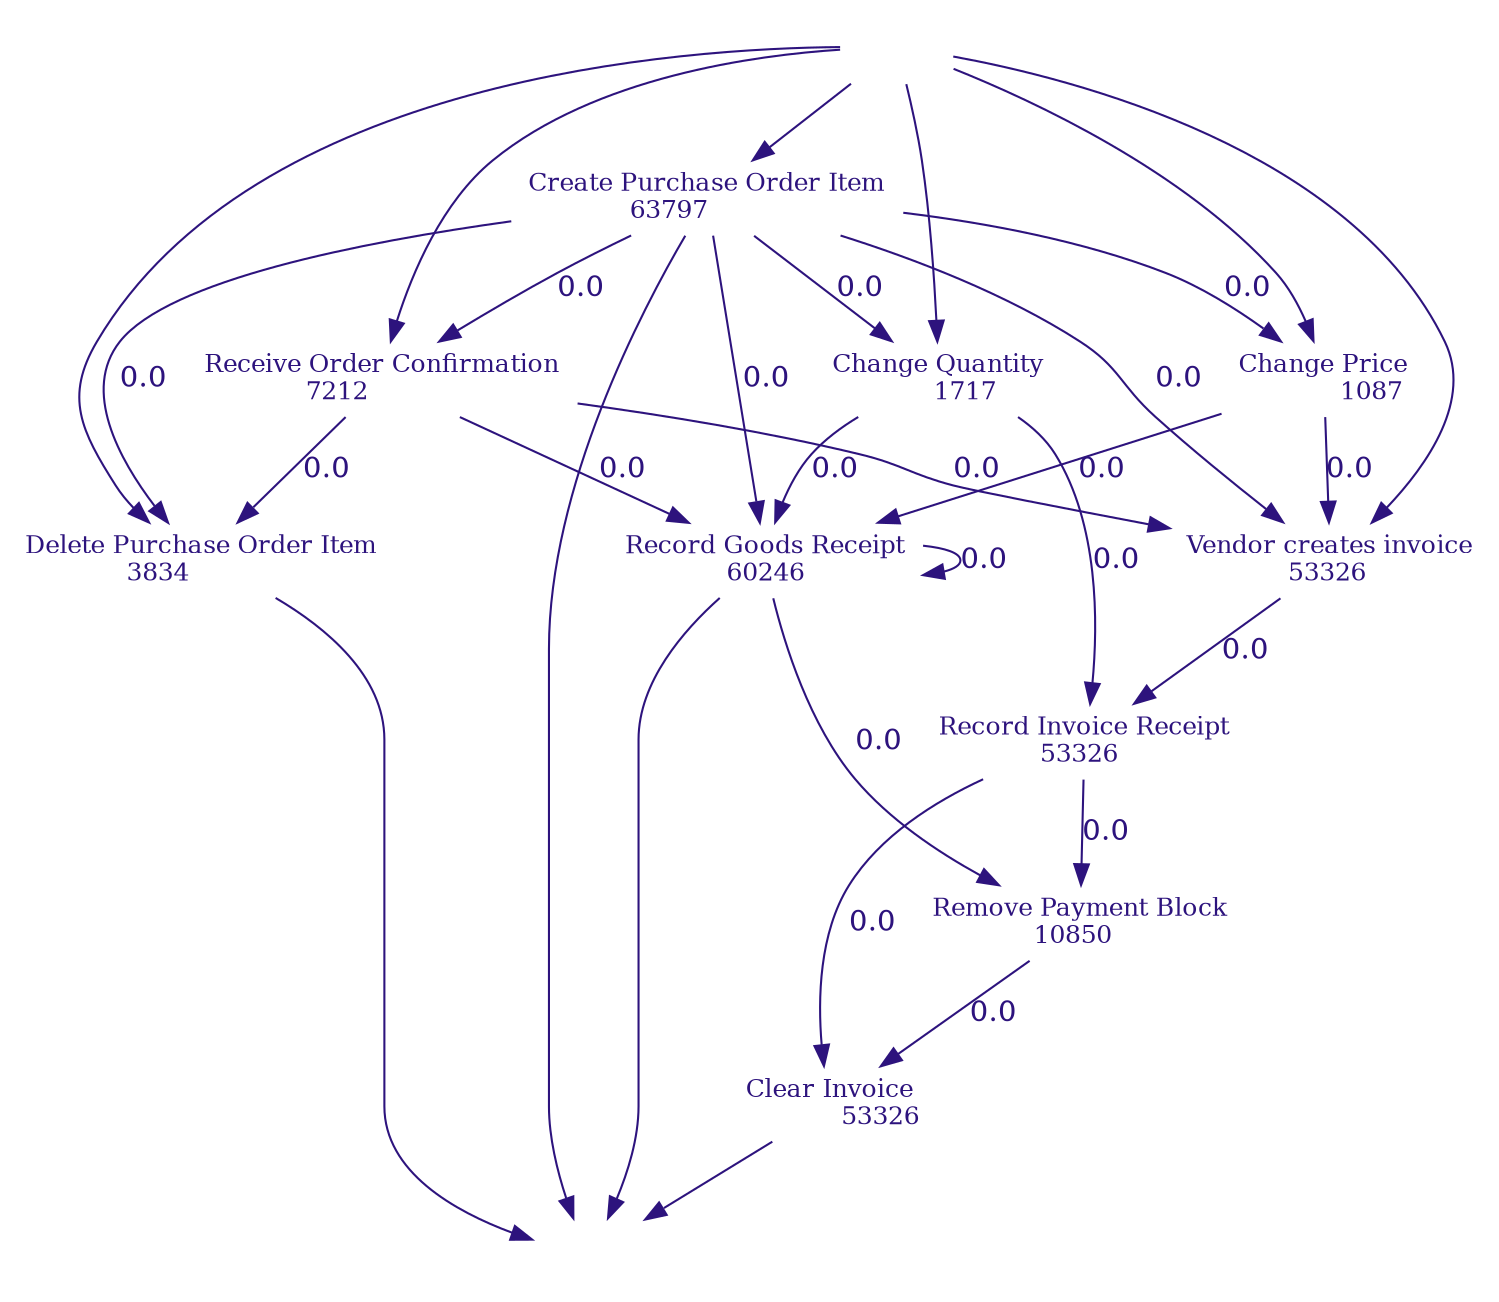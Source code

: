 digraph graph0 {
	node [color="#2d137d" fontcolor="#2d137d" fontsize=12.0 image="1.png" shape=plaintext size=2]
	edge [color="#2d137d" fontcolor="#2d137d"]
	"Create Purchase Order Item" [label="Create Purchase Order Item
             63797\l"]
	"Receive Order Confirmation" [label="Receive Order Confirmation
             7212\l"]
	"Record Goods Receipt" [label="Record Goods Receipt
             60246\l"]
	"Vendor creates invoice" [label="Vendor creates invoice
             53326\l"]
	"Record Invoice Receipt" [label="Record Invoice Receipt
             53326\l"]
	"Clear Invoice" [label="Clear Invoice
             53326\l"]
	"Change Quantity" [label="Change Quantity
             1717\l"]
	"Remove Payment Block" [label="Remove Payment Block
             10850\l"]
	"Change Price" [label="Change Price
             1087\l"]
	"Delete Purchase Order Item" [label="Delete Purchase Order Item
             3834\l"]
	startevent [label="" image=""]
	endevent [label="" image=""]
	startevent -> "Change Price"
	startevent -> "Change Quantity"
	startevent -> "Create Purchase Order Item"
	startevent -> "Delete Purchase Order Item"
	startevent -> "Receive Order Confirmation"
	startevent -> "Vendor creates invoice"
	"Clear Invoice" -> endevent
	"Create Purchase Order Item" -> endevent
	"Delete Purchase Order Item" -> endevent
	"Record Goods Receipt" -> endevent
	"Record Goods Receipt" -> "Remove Payment Block" [label=0.0]
	"Remove Payment Block" -> "Clear Invoice" [label=0.0]
	"Create Purchase Order Item" -> "Change Quantity" [label=0.0]
	"Create Purchase Order Item" -> "Change Price" [label=0.0]
	"Change Price" -> "Record Goods Receipt" [label=0.0]
	"Change Quantity" -> "Record Goods Receipt" [label=0.0]
	"Receive Order Confirmation" -> "Vendor creates invoice" [label=0.0]
	"Create Purchase Order Item" -> "Receive Order Confirmation" [label=0.0]
	"Record Invoice Receipt" -> "Clear Invoice" [label=0.0]
	"Create Purchase Order Item" -> "Vendor creates invoice" [label=0.0]
	"Vendor creates invoice" -> "Record Invoice Receipt" [label=0.0]
	"Receive Order Confirmation" -> "Record Goods Receipt" [label=0.0]
	"Receive Order Confirmation" -> "Delete Purchase Order Item" [label=0.0]
	"Record Invoice Receipt" -> "Remove Payment Block" [label=0.0]
	"Record Goods Receipt" -> "Record Goods Receipt" [label=0.0]
	"Create Purchase Order Item" -> "Record Goods Receipt" [label=0.0]
	"Change Quantity" -> "Record Invoice Receipt" [label=0.0]
	"Create Purchase Order Item" -> "Delete Purchase Order Item" [label=0.0]
	"Change Price" -> "Vendor creates invoice" [label=0.0]
}
